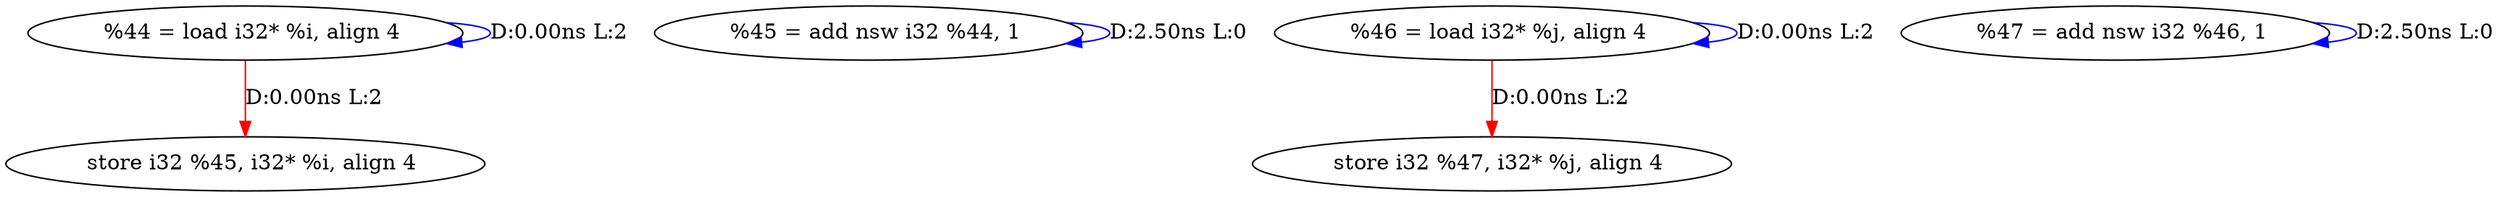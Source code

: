 digraph {
Node0x2d088e0[label="  %44 = load i32* %i, align 4"];
Node0x2d088e0 -> Node0x2d088e0[label="D:0.00ns L:2",color=blue];
Node0x2d08aa0[label="  store i32 %45, i32* %i, align 4"];
Node0x2d088e0 -> Node0x2d08aa0[label="D:0.00ns L:2",color=red];
Node0x2d089c0[label="  %45 = add nsw i32 %44, 1"];
Node0x2d089c0 -> Node0x2d089c0[label="D:2.50ns L:0",color=blue];
Node0x2d08b80[label="  %46 = load i32* %j, align 4"];
Node0x2d08b80 -> Node0x2d08b80[label="D:0.00ns L:2",color=blue];
Node0x2d08d40[label="  store i32 %47, i32* %j, align 4"];
Node0x2d08b80 -> Node0x2d08d40[label="D:0.00ns L:2",color=red];
Node0x2d08c60[label="  %47 = add nsw i32 %46, 1"];
Node0x2d08c60 -> Node0x2d08c60[label="D:2.50ns L:0",color=blue];
}
